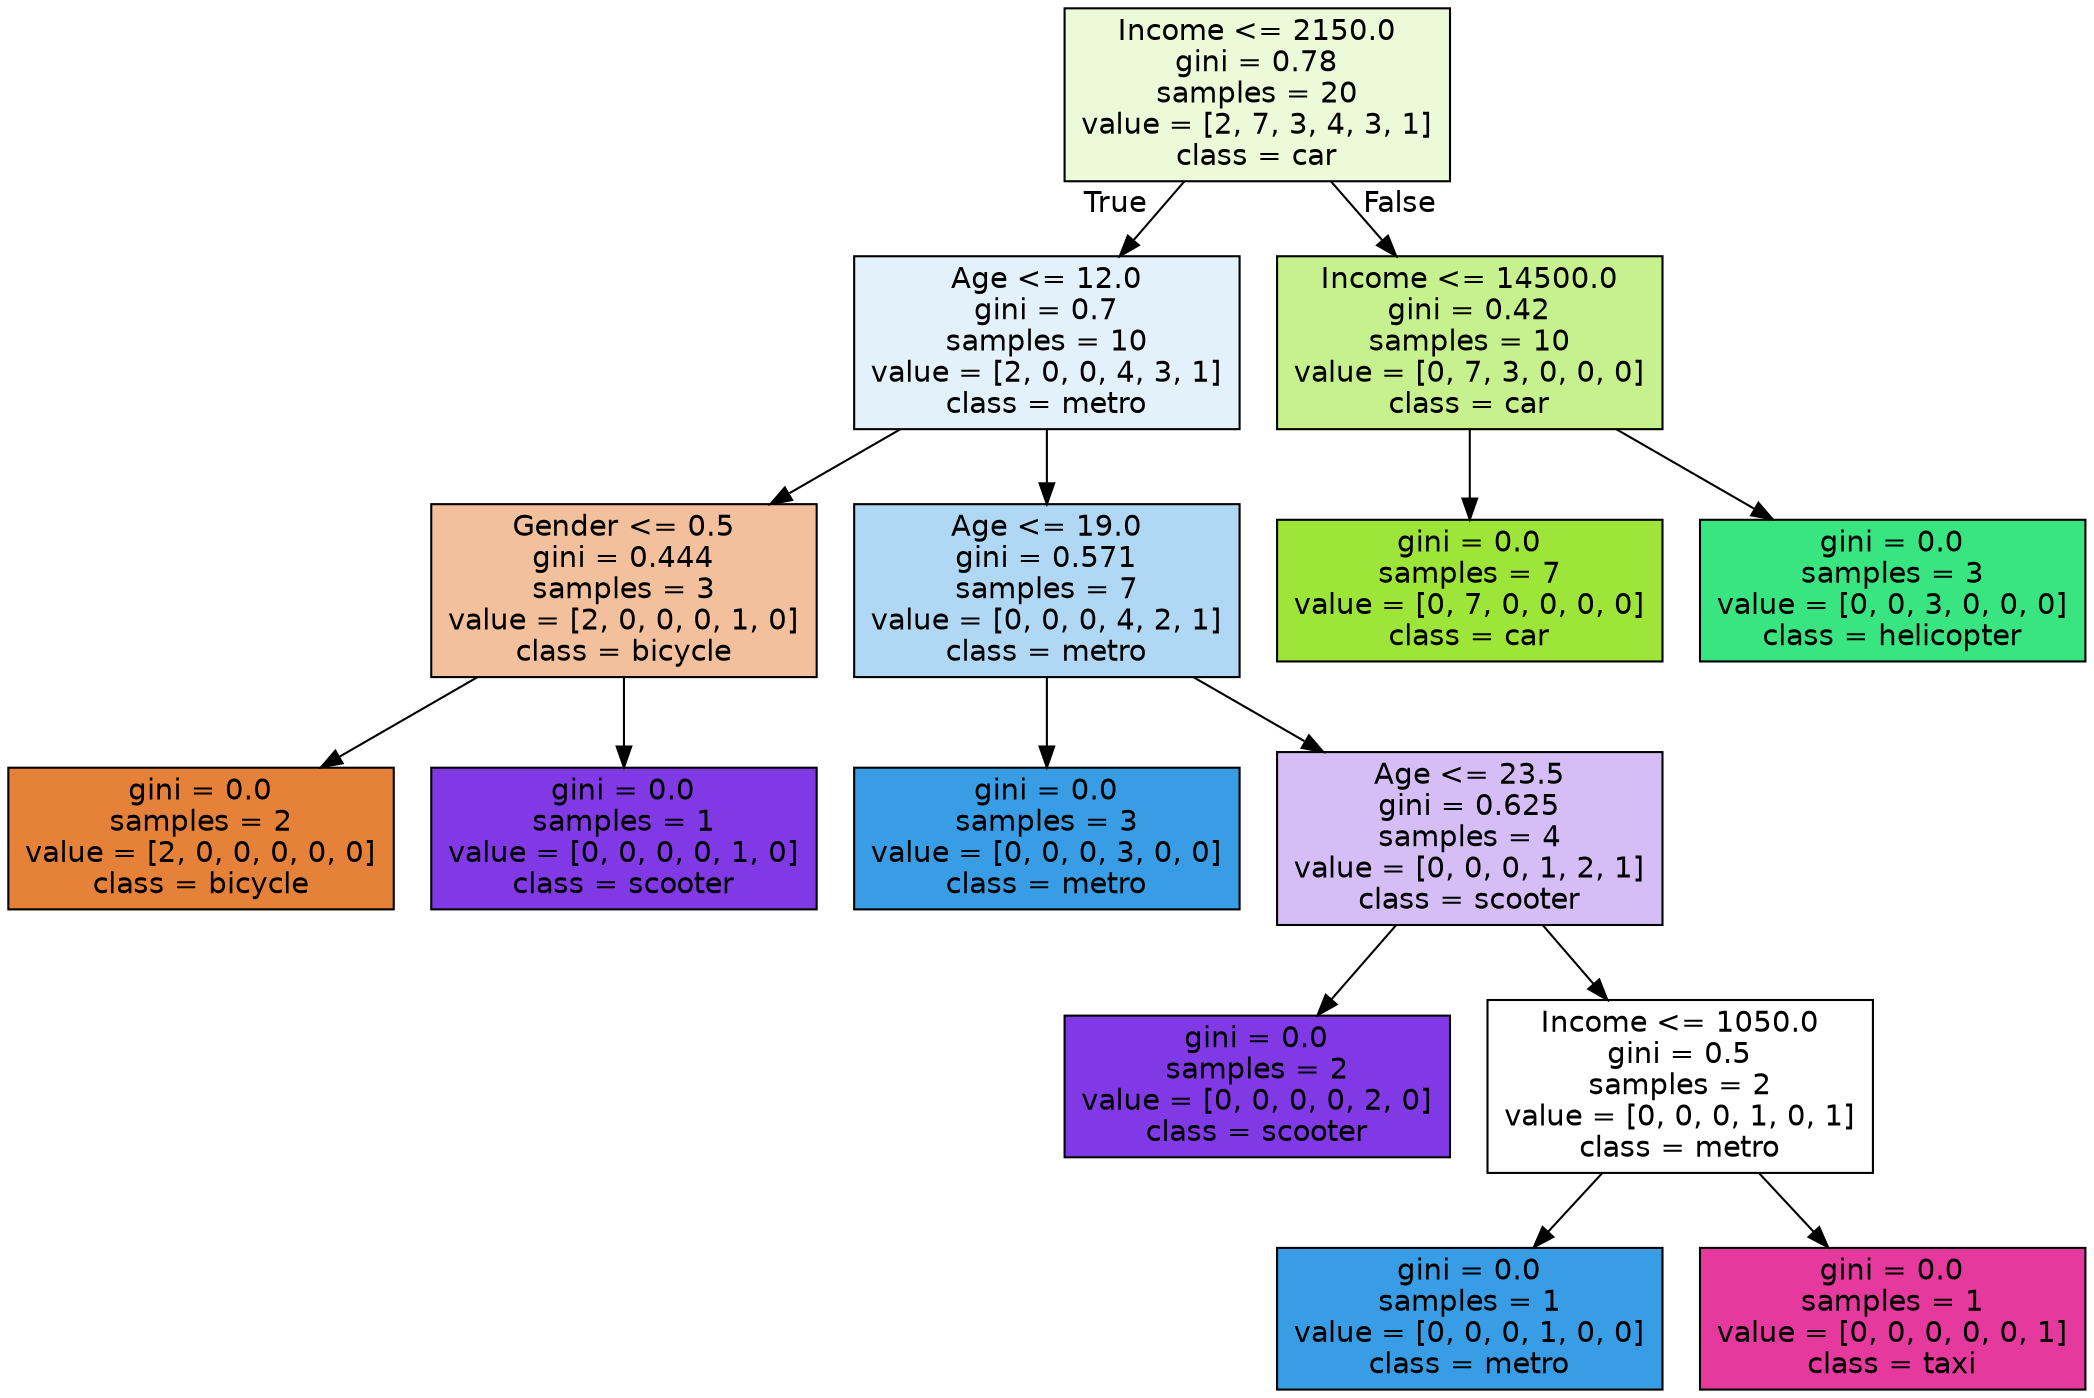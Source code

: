 digraph Tree {
node [shape=box, style="filled", color="black", fontname="helvetica"] ;
edge [fontname="helvetica"] ;
0 [label="Income <= 2150.0\ngini = 0.78\nsamples = 20\nvalue = [2, 7, 3, 4, 3, 1]\nclass = car", fillcolor="#edfada"] ;
1 [label="Age <= 12.0\ngini = 0.7\nsamples = 10\nvalue = [2, 0, 0, 4, 3, 1]\nclass = metro", fillcolor="#e3f1fb"] ;
0 -> 1 [labeldistance=2.5, labelangle=45, headlabel="True"] ;
2 [label="Gender <= 0.5\ngini = 0.444\nsamples = 3\nvalue = [2, 0, 0, 0, 1, 0]\nclass = bicycle", fillcolor="#f2c09c"] ;
1 -> 2 ;
3 [label="gini = 0.0\nsamples = 2\nvalue = [2, 0, 0, 0, 0, 0]\nclass = bicycle", fillcolor="#e58139"] ;
2 -> 3 ;
4 [label="gini = 0.0\nsamples = 1\nvalue = [0, 0, 0, 0, 1, 0]\nclass = scooter", fillcolor="#8139e5"] ;
2 -> 4 ;
5 [label="Age <= 19.0\ngini = 0.571\nsamples = 7\nvalue = [0, 0, 0, 4, 2, 1]\nclass = metro", fillcolor="#b0d8f5"] ;
1 -> 5 ;
6 [label="gini = 0.0\nsamples = 3\nvalue = [0, 0, 0, 3, 0, 0]\nclass = metro", fillcolor="#399de5"] ;
5 -> 6 ;
7 [label="Age <= 23.5\ngini = 0.625\nsamples = 4\nvalue = [0, 0, 0, 1, 2, 1]\nclass = scooter", fillcolor="#d5bdf6"] ;
5 -> 7 ;
8 [label="gini = 0.0\nsamples = 2\nvalue = [0, 0, 0, 0, 2, 0]\nclass = scooter", fillcolor="#8139e5"] ;
7 -> 8 ;
9 [label="Income <= 1050.0\ngini = 0.5\nsamples = 2\nvalue = [0, 0, 0, 1, 0, 1]\nclass = metro", fillcolor="#ffffff"] ;
7 -> 9 ;
10 [label="gini = 0.0\nsamples = 1\nvalue = [0, 0, 0, 1, 0, 0]\nclass = metro", fillcolor="#399de5"] ;
9 -> 10 ;
11 [label="gini = 0.0\nsamples = 1\nvalue = [0, 0, 0, 0, 0, 1]\nclass = taxi", fillcolor="#e5399d"] ;
9 -> 11 ;
12 [label="Income <= 14500.0\ngini = 0.42\nsamples = 10\nvalue = [0, 7, 3, 0, 0, 0]\nclass = car", fillcolor="#c7f08e"] ;
0 -> 12 [labeldistance=2.5, labelangle=-45, headlabel="False"] ;
13 [label="gini = 0.0\nsamples = 7\nvalue = [0, 7, 0, 0, 0, 0]\nclass = car", fillcolor="#9de539"] ;
12 -> 13 ;
14 [label="gini = 0.0\nsamples = 3\nvalue = [0, 0, 3, 0, 0, 0]\nclass = helicopter", fillcolor="#39e581"] ;
12 -> 14 ;
}